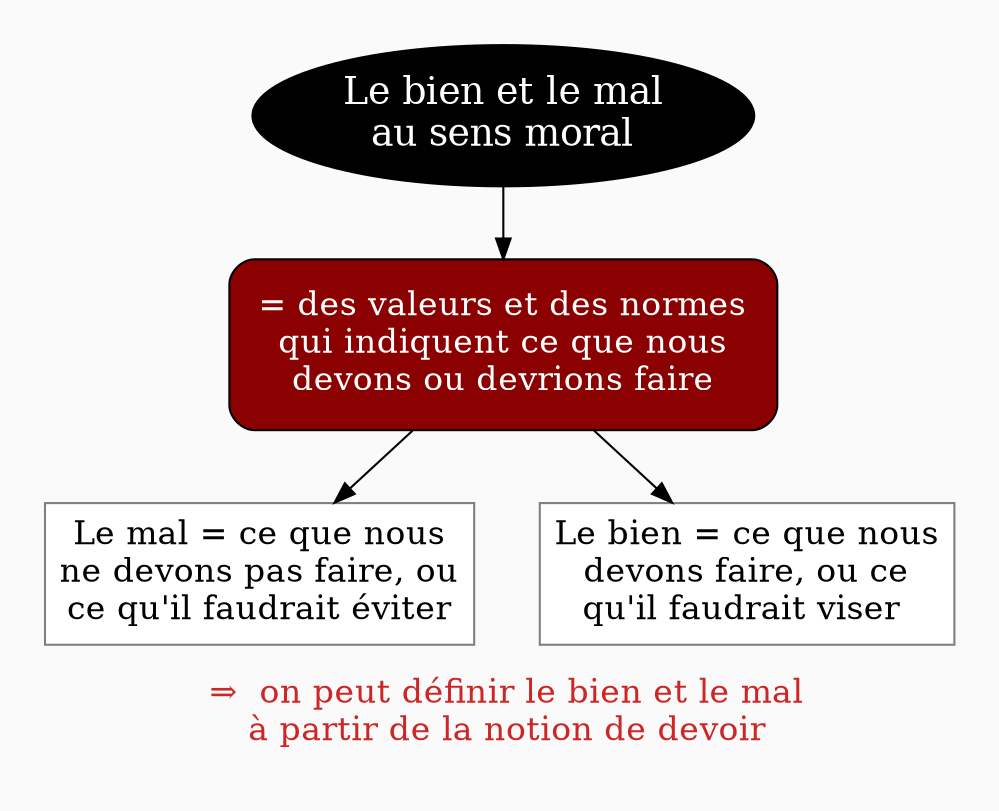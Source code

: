 digraph G {
//rankdir=LR
splines=true
//splines=curved
bgcolor=grey98
pad=0.3
style=filled
edge[minlen=4]
ranksep=0.1
nodesep=0.2 // valeur à changer ?

// NIVEAU 1
node[style=filled; fillcolor=12 ; fontcolor=white ; fontsize=18]
// a1[label=""]
a1[label="Le bien et le mal
au sens moral"]


// NIVEAU 2
node[style="filled,rounded";fillcolor=red4;fontcolor=white; fontsize=16;shape=box;margin=0.2]
// b1[label=""]
a1->{
b1[label="= des valeurs et des normes
qui indiquent ce que nous
devons ou devrions faire"]    
}[headport=n]

// NIVEAU 3 (sans intermédiaire)
node [shape=box; style=filled;fillcolor=white;fontcolor=black;color=grey50;margin=0.1]
// c1[label=""]
b1->{c1,c2}
c1[label="Le mal = ce que nous
ne devons pas faire, ou
ce qu'il faudrait éviter"]
c2[label="Le bien = ce que nous
devons faire, ou ce
qu'il faudrait viser "]

vide[style=invis;shape=point]
{rank=same;c1->vide->c2[style=invis;minlen=1]}

// INTERMEDIAIRE AVANT NIVEAU 3
node[style=filled;fillcolor=grey78;shape=oval]
// [arrowhead=none]
// bc1[label=""]

// NIVEAU 3 (avec intermédiaire)
node[style="filled";fillcolor=white;shape=box;color=grey50]
// c1[label=""]

// NIVEAU 4
node[style="filled, rounded";fillcolor=white;shape=box;color=grey50]
// d1[label=""]


// ETIQUETTES EN ROUGE
node[shape=plaintext;fontcolor=firebrick3;fillcolor=grey98]
// e1[label=< <B>= Titre</B><BR /><BR />Contenu<BR /> >]
// e1[label=""]
// ->e1[minlen=1;style=invis]

vide->e1[minlen=1;style=invis]
e1[label="⇒  on peut définir le bien et le mal
à partir de la notion de devoir"]


// Remarques
node[color=blue;shape=box;style=filled;margin=0.07;fontcolor=black;fontsize=13]
edge[color=blue;arrowhead="none";xlabel="";style=dashed]
// r1[label=""]
// {rank=same;->r1}
// {rank=same;r1->[dir=back]}

}
